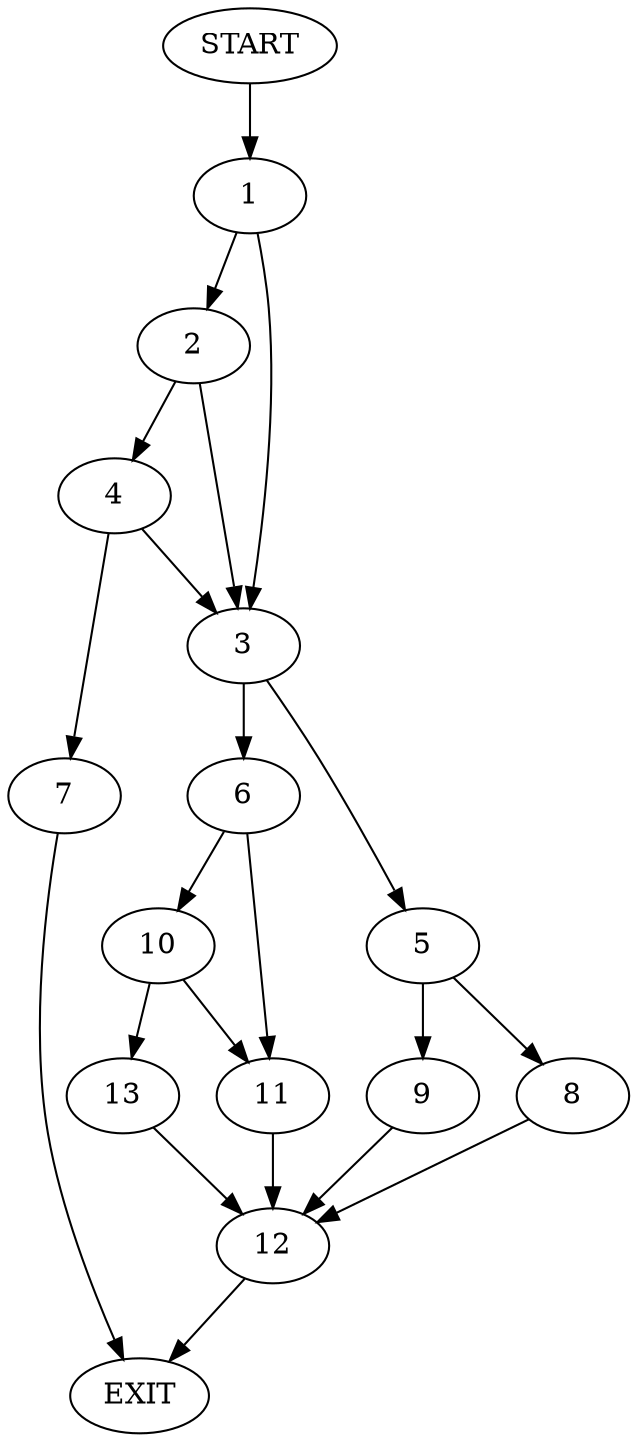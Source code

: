 digraph {
0 [label="START"]
14 [label="EXIT"]
0 -> 1
1 -> 2
1 -> 3
2 -> 4
2 -> 3
3 -> 5
3 -> 6
4 -> 7
4 -> 3
7 -> 14
5 -> 8
5 -> 9
6 -> 10
6 -> 11
9 -> 12
8 -> 12
12 -> 14
11 -> 12
10 -> 13
10 -> 11
13 -> 12
}
